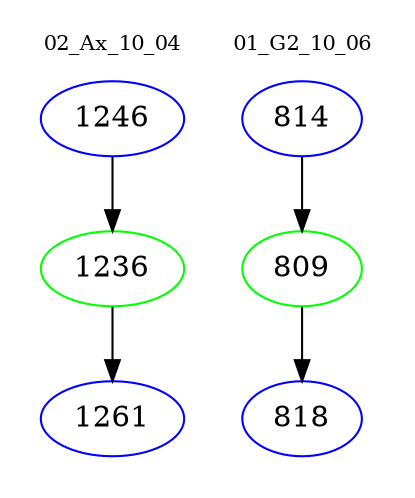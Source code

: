 digraph{
subgraph cluster_0 {
color = white
label = "02_Ax_10_04";
fontsize=10;
T0_1246 [label="1246", color="blue"]
T0_1246 -> T0_1236 [color="black"]
T0_1236 [label="1236", color="green"]
T0_1236 -> T0_1261 [color="black"]
T0_1261 [label="1261", color="blue"]
}
subgraph cluster_1 {
color = white
label = "01_G2_10_06";
fontsize=10;
T1_814 [label="814", color="blue"]
T1_814 -> T1_809 [color="black"]
T1_809 [label="809", color="green"]
T1_809 -> T1_818 [color="black"]
T1_818 [label="818", color="blue"]
}
}
